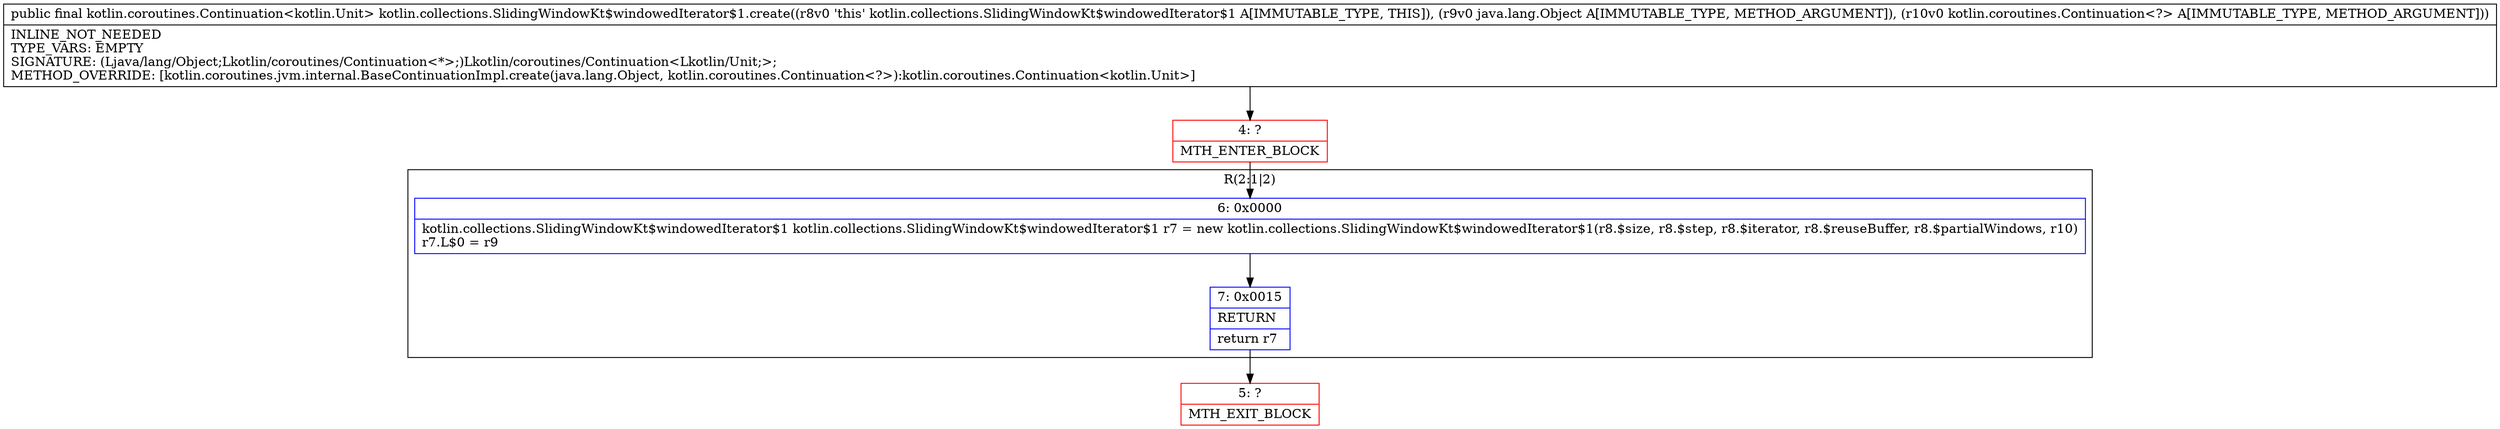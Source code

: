 digraph "CFG forkotlin.collections.SlidingWindowKt$windowedIterator$1.create(Ljava\/lang\/Object;Lkotlin\/coroutines\/Continuation;)Lkotlin\/coroutines\/Continuation;" {
subgraph cluster_Region_477901562 {
label = "R(2:1|2)";
node [shape=record,color=blue];
Node_6 [shape=record,label="{6\:\ 0x0000|kotlin.collections.SlidingWindowKt$windowedIterator$1 kotlin.collections.SlidingWindowKt$windowedIterator$1 r7 = new kotlin.collections.SlidingWindowKt$windowedIterator$1(r8.$size, r8.$step, r8.$iterator, r8.$reuseBuffer, r8.$partialWindows, r10)\lr7.L$0 = r9\l}"];
Node_7 [shape=record,label="{7\:\ 0x0015|RETURN\l|return r7\l}"];
}
Node_4 [shape=record,color=red,label="{4\:\ ?|MTH_ENTER_BLOCK\l}"];
Node_5 [shape=record,color=red,label="{5\:\ ?|MTH_EXIT_BLOCK\l}"];
MethodNode[shape=record,label="{public final kotlin.coroutines.Continuation\<kotlin.Unit\> kotlin.collections.SlidingWindowKt$windowedIterator$1.create((r8v0 'this' kotlin.collections.SlidingWindowKt$windowedIterator$1 A[IMMUTABLE_TYPE, THIS]), (r9v0 java.lang.Object A[IMMUTABLE_TYPE, METHOD_ARGUMENT]), (r10v0 kotlin.coroutines.Continuation\<?\> A[IMMUTABLE_TYPE, METHOD_ARGUMENT]))  | INLINE_NOT_NEEDED\lTYPE_VARS: EMPTY\lSIGNATURE: (Ljava\/lang\/Object;Lkotlin\/coroutines\/Continuation\<*\>;)Lkotlin\/coroutines\/Continuation\<Lkotlin\/Unit;\>;\lMETHOD_OVERRIDE: [kotlin.coroutines.jvm.internal.BaseContinuationImpl.create(java.lang.Object, kotlin.coroutines.Continuation\<?\>):kotlin.coroutines.Continuation\<kotlin.Unit\>]\l}"];
MethodNode -> Node_4;Node_6 -> Node_7;
Node_7 -> Node_5;
Node_4 -> Node_6;
}

